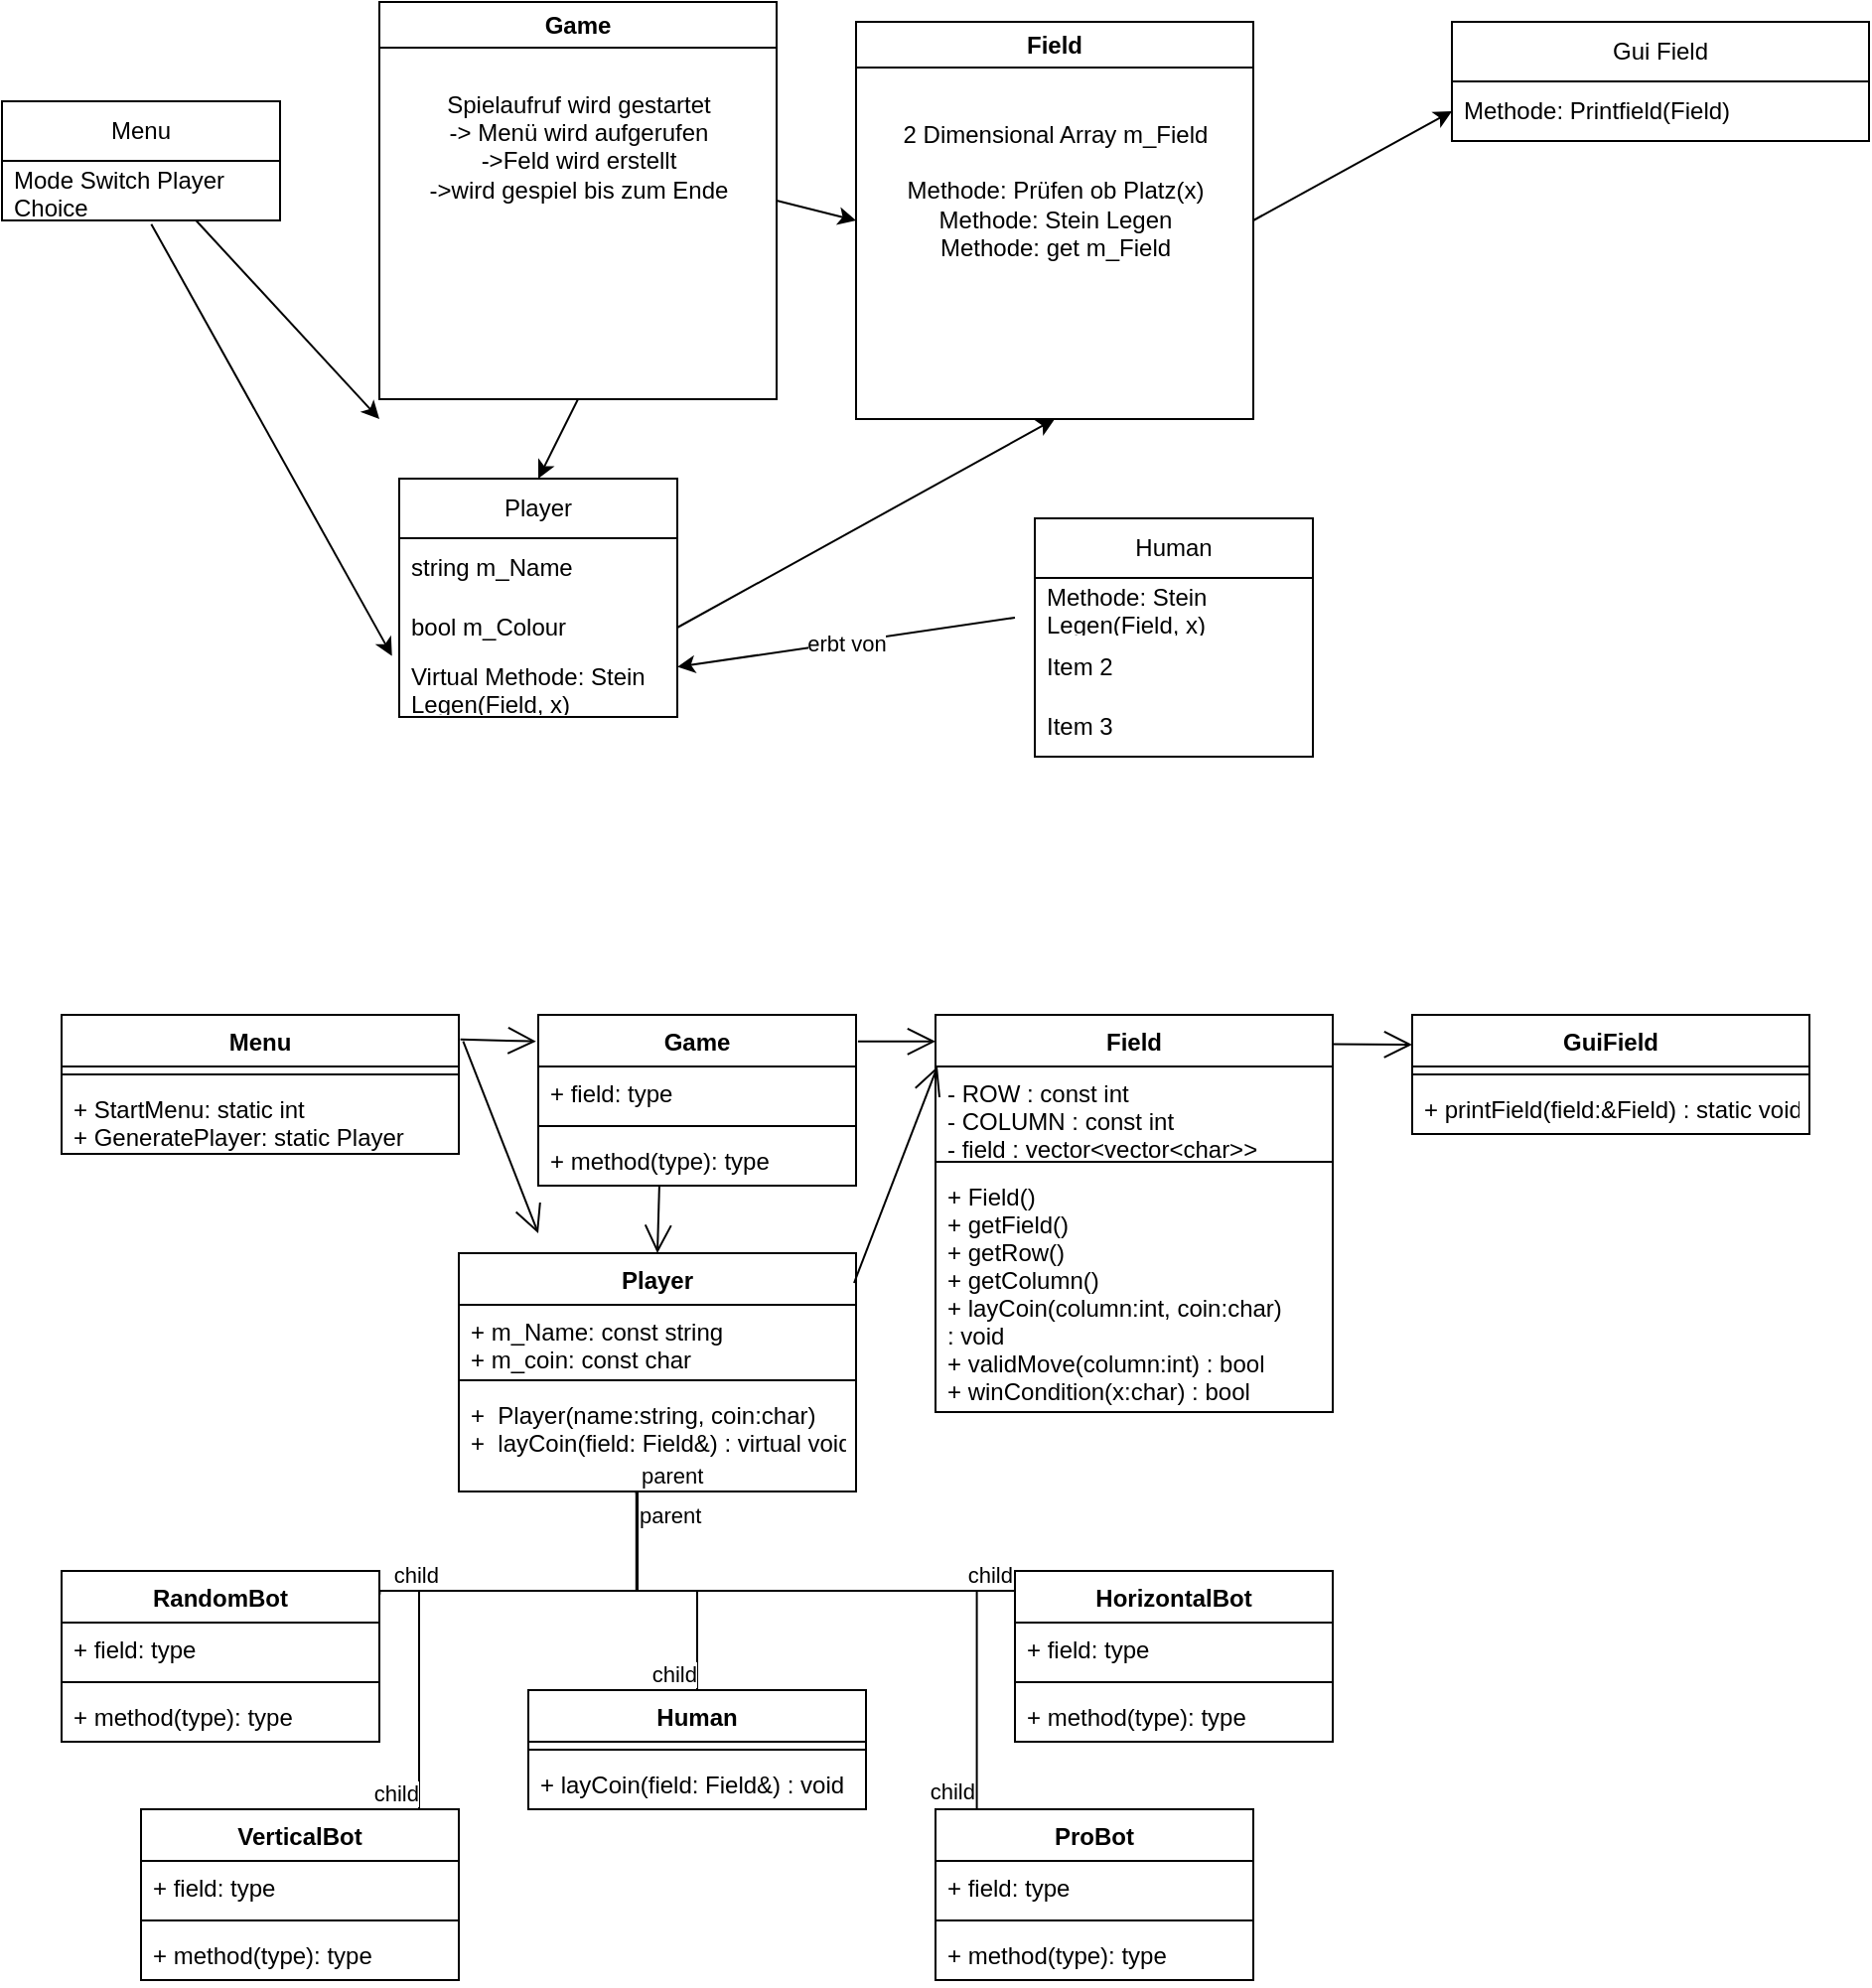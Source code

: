 <mxfile version="20.5.3" type="embed"><diagram id="HQY6SmP0SjB_70GgLxDh" name="Page-1"><mxGraphModel dx="1226" dy="1114" grid="1" gridSize="10" guides="1" tooltips="1" connect="1" arrows="1" fold="1" page="1" pageScale="1" pageWidth="3300" pageHeight="4681" math="0" shadow="0"><root><mxCell id="0"/><mxCell id="1" parent="0"/><mxCell id="33" style="edgeStyle=none;html=1;exitX=1;exitY=0.5;exitDx=0;exitDy=0;entryX=0;entryY=0.5;entryDx=0;entryDy=0;" parent="1" source="2" target="3" edge="1"><mxGeometry relative="1" as="geometry"/></mxCell><mxCell id="35" style="edgeStyle=none;html=1;exitX=0.5;exitY=1;exitDx=0;exitDy=0;entryX=0.5;entryY=0;entryDx=0;entryDy=0;" parent="1" source="2" target="6" edge="1"><mxGeometry relative="1" as="geometry"/></mxCell><mxCell id="2" value="Game" style="swimlane;whiteSpace=wrap;html=1;" parent="1" vertex="1"><mxGeometry x="200" y="50" width="200" height="200" as="geometry"/></mxCell><mxCell id="5" value="Spielaufruf wird gestartet&lt;br&gt;-&amp;gt; Menü wird aufgerufen&lt;br&gt;-&amp;gt;Feld wird erstellt&lt;br&gt;-&amp;gt;wird gespiel bis zum Ende&lt;br&gt;&lt;br&gt;" style="text;html=1;align=center;verticalAlign=middle;resizable=0;points=[];autosize=1;strokeColor=none;fillColor=none;" parent="2" vertex="1"><mxGeometry x="15" y="35" width="170" height="90" as="geometry"/></mxCell><mxCell id="34" style="edgeStyle=none;html=1;exitX=1;exitY=0.5;exitDx=0;exitDy=0;entryX=0;entryY=0.5;entryDx=0;entryDy=0;" parent="1" source="3" edge="1" target="19"><mxGeometry relative="1" as="geometry"><mxPoint x="780" y="270" as="targetPoint"/></mxGeometry></mxCell><mxCell id="3" value="Field" style="swimlane;whiteSpace=wrap;html=1;" parent="1" vertex="1"><mxGeometry x="440" y="60" width="200" height="200" as="geometry"/></mxCell><mxCell id="17" value="2 Dimensional Array m_Field&lt;br&gt;&lt;br&gt;Methode: Prüfen ob Platz(x)&lt;br&gt;Methode: Stein Legen&lt;br&gt;Methode: get m_Field" style="text;html=1;align=center;verticalAlign=middle;resizable=0;points=[];autosize=1;strokeColor=none;fillColor=none;" parent="3" vertex="1"><mxGeometry x="10" y="40" width="180" height="90" as="geometry"/></mxCell><mxCell id="6" value="Player" style="swimlane;fontStyle=0;childLayout=stackLayout;horizontal=1;startSize=30;horizontalStack=0;resizeParent=1;resizeParentMax=0;resizeLast=0;collapsible=1;marginBottom=0;whiteSpace=wrap;html=1;" parent="1" vertex="1"><mxGeometry x="210" y="290" width="140" height="120" as="geometry"/></mxCell><mxCell id="7" value="string m_Name" style="text;strokeColor=none;fillColor=none;align=left;verticalAlign=middle;spacingLeft=4;spacingRight=4;overflow=hidden;points=[[0,0.5],[1,0.5]];portConstraint=eastwest;rotatable=0;whiteSpace=wrap;html=1;" parent="6" vertex="1"><mxGeometry y="30" width="140" height="30" as="geometry"/></mxCell><mxCell id="30" value="bool m_Colour" style="text;strokeColor=none;fillColor=none;align=left;verticalAlign=middle;spacingLeft=4;spacingRight=4;overflow=hidden;points=[[0,0.5],[1,0.5]];portConstraint=eastwest;rotatable=0;whiteSpace=wrap;html=1;" parent="6" vertex="1"><mxGeometry y="60" width="140" height="30" as="geometry"/></mxCell><mxCell id="28" value="&lt;span style=&quot;text-align: center;&quot;&gt;Virtual Methode: Stein Legen(Field, x)&lt;/span&gt;" style="text;strokeColor=none;fillColor=none;align=left;verticalAlign=middle;spacingLeft=4;spacingRight=4;overflow=hidden;points=[[0,0.5],[1,0.5]];portConstraint=eastwest;rotatable=0;whiteSpace=wrap;html=1;" parent="6" vertex="1"><mxGeometry y="90" width="140" height="30" as="geometry"/></mxCell><mxCell id="11" value="Human" style="swimlane;fontStyle=0;childLayout=stackLayout;horizontal=1;startSize=30;horizontalStack=0;resizeParent=1;resizeParentMax=0;resizeLast=0;collapsible=1;marginBottom=0;whiteSpace=wrap;html=1;" parent="1" vertex="1"><mxGeometry x="530" y="310" width="140" height="120" as="geometry"/></mxCell><mxCell id="12" value="Methode: Stein Legen(Field, x)" style="text;strokeColor=none;fillColor=none;align=left;verticalAlign=middle;spacingLeft=4;spacingRight=4;overflow=hidden;points=[[0,0.5],[1,0.5]];portConstraint=eastwest;rotatable=0;whiteSpace=wrap;html=1;" parent="11" vertex="1"><mxGeometry y="30" width="140" height="30" as="geometry"/></mxCell><mxCell id="13" value="Item 2" style="text;strokeColor=none;fillColor=none;align=left;verticalAlign=middle;spacingLeft=4;spacingRight=4;overflow=hidden;points=[[0,0.5],[1,0.5]];portConstraint=eastwest;rotatable=0;whiteSpace=wrap;html=1;" parent="11" vertex="1"><mxGeometry y="60" width="140" height="30" as="geometry"/></mxCell><mxCell id="14" value="Item 3" style="text;strokeColor=none;fillColor=none;align=left;verticalAlign=middle;spacingLeft=4;spacingRight=4;overflow=hidden;points=[[0,0.5],[1,0.5]];portConstraint=eastwest;rotatable=0;whiteSpace=wrap;html=1;" parent="11" vertex="1"><mxGeometry y="90" width="140" height="30" as="geometry"/></mxCell><mxCell id="18" value="Gui Field" style="swimlane;fontStyle=0;childLayout=stackLayout;horizontal=1;startSize=30;horizontalStack=0;resizeParent=1;resizeParentMax=0;resizeLast=0;collapsible=1;marginBottom=0;whiteSpace=wrap;html=1;" parent="1" vertex="1"><mxGeometry x="740" y="60" width="210" height="60" as="geometry"/></mxCell><mxCell id="19" value="Methode: Printfield(Field)" style="text;strokeColor=none;fillColor=none;align=left;verticalAlign=middle;spacingLeft=4;spacingRight=4;overflow=hidden;points=[[0,0.5],[1,0.5]];portConstraint=eastwest;rotatable=0;whiteSpace=wrap;html=1;" parent="18" vertex="1"><mxGeometry y="30" width="210" height="30" as="geometry"/></mxCell><mxCell id="27" style="edgeStyle=none;html=1;" parent="1" source="23" edge="1"><mxGeometry relative="1" as="geometry"><mxPoint x="200" y="260" as="targetPoint"/></mxGeometry></mxCell><mxCell id="32" style="edgeStyle=none;html=1;exitX=0.537;exitY=1.061;exitDx=0;exitDy=0;entryX=-0.026;entryY=-0.025;entryDx=0;entryDy=0;entryPerimeter=0;exitPerimeter=0;" parent="1" source="24" target="28" edge="1"><mxGeometry relative="1" as="geometry"/></mxCell><mxCell id="23" value="Menu" style="swimlane;fontStyle=0;childLayout=stackLayout;horizontal=1;startSize=30;horizontalStack=0;resizeParent=1;resizeParentMax=0;resizeLast=0;collapsible=1;marginBottom=0;whiteSpace=wrap;html=1;" parent="1" vertex="1"><mxGeometry x="10" y="100" width="140" height="60" as="geometry"/></mxCell><mxCell id="24" value="Mode Switch Player Choice" style="text;strokeColor=none;fillColor=none;align=left;verticalAlign=middle;spacingLeft=4;spacingRight=4;overflow=hidden;points=[[0,0.5],[1,0.5]];portConstraint=eastwest;rotatable=0;whiteSpace=wrap;html=1;" parent="23" vertex="1"><mxGeometry y="30" width="140" height="30" as="geometry"/></mxCell><mxCell id="15" value="" style="endArrow=classic;html=1;" parent="1" target="28" edge="1"><mxGeometry relative="1" as="geometry"><mxPoint x="520" y="360" as="sourcePoint"/><mxPoint x="284.545" y="528" as="targetPoint"/></mxGeometry></mxCell><mxCell id="16" value="erbt von" style="edgeLabel;resizable=0;html=1;align=center;verticalAlign=middle;" parent="15" connectable="0" vertex="1"><mxGeometry relative="1" as="geometry"/></mxCell><mxCell id="37" style="edgeStyle=none;html=1;exitX=1;exitY=0.5;exitDx=0;exitDy=0;entryX=0.5;entryY=1;entryDx=0;entryDy=0;" parent="1" source="30" target="3" edge="1"><mxGeometry relative="1" as="geometry"><mxPoint x="520" y="400" as="targetPoint"/></mxGeometry></mxCell><mxCell id="38" value="Game" style="swimlane;fontStyle=1;align=center;verticalAlign=top;childLayout=stackLayout;horizontal=1;startSize=26;horizontalStack=0;resizeParent=1;resizeParentMax=0;resizeLast=0;collapsible=1;marginBottom=0;" parent="1" vertex="1"><mxGeometry x="280" y="560" width="160" height="86" as="geometry"/></mxCell><mxCell id="39" value="+ field: type" style="text;strokeColor=none;fillColor=none;align=left;verticalAlign=top;spacingLeft=4;spacingRight=4;overflow=hidden;rotatable=0;points=[[0,0.5],[1,0.5]];portConstraint=eastwest;" parent="38" vertex="1"><mxGeometry y="26" width="160" height="26" as="geometry"/></mxCell><mxCell id="40" value="" style="line;strokeWidth=1;fillColor=none;align=left;verticalAlign=middle;spacingTop=-1;spacingLeft=3;spacingRight=3;rotatable=0;labelPosition=right;points=[];portConstraint=eastwest;strokeColor=inherit;" parent="38" vertex="1"><mxGeometry y="52" width="160" height="8" as="geometry"/></mxCell><mxCell id="41" value="+ method(type): type" style="text;strokeColor=none;fillColor=none;align=left;verticalAlign=top;spacingLeft=4;spacingRight=4;overflow=hidden;rotatable=0;points=[[0,0.5],[1,0.5]];portConstraint=eastwest;" parent="38" vertex="1"><mxGeometry y="60" width="160" height="26" as="geometry"/></mxCell><mxCell id="42" value="Menu" style="swimlane;fontStyle=1;align=center;verticalAlign=top;childLayout=stackLayout;horizontal=1;startSize=26;horizontalStack=0;resizeParent=1;resizeParentMax=0;resizeLast=0;collapsible=1;marginBottom=0;" parent="1" vertex="1"><mxGeometry x="40" y="560" width="200" height="70" as="geometry"/></mxCell><mxCell id="44" value="" style="line;strokeWidth=1;fillColor=none;align=left;verticalAlign=middle;spacingTop=-1;spacingLeft=3;spacingRight=3;rotatable=0;labelPosition=right;points=[];portConstraint=eastwest;strokeColor=inherit;" parent="42" vertex="1"><mxGeometry y="26" width="200" height="8" as="geometry"/></mxCell><mxCell id="45" value="+ StartMenu: static int &#10;+ GeneratePlayer: static Player" style="text;strokeColor=none;fillColor=none;align=left;verticalAlign=top;spacingLeft=4;spacingRight=4;overflow=hidden;rotatable=0;points=[[0,0.5],[1,0.5]];portConstraint=eastwest;" parent="42" vertex="1"><mxGeometry y="34" width="200" height="36" as="geometry"/></mxCell><mxCell id="46" value="Field" style="swimlane;fontStyle=1;align=center;verticalAlign=top;childLayout=stackLayout;horizontal=1;startSize=26;horizontalStack=0;resizeParent=1;resizeParentMax=0;resizeLast=0;collapsible=1;marginBottom=0;" vertex="1" parent="1"><mxGeometry x="480" y="560" width="200" height="200" as="geometry"><mxRectangle x="490" y="520" width="70" height="30" as="alternateBounds"/></mxGeometry></mxCell><mxCell id="47" value="- ROW : const int&#10;- COLUMN : const int &#10;- field : vector&lt;vector&lt;char&gt;&gt;" style="text;strokeColor=none;fillColor=none;align=left;verticalAlign=top;spacingLeft=4;spacingRight=4;overflow=hidden;rotatable=0;points=[[0,0.5],[1,0.5]];portConstraint=eastwest;" vertex="1" parent="46"><mxGeometry y="26" width="200" height="44" as="geometry"/></mxCell><mxCell id="48" value="" style="line;strokeWidth=1;fillColor=none;align=left;verticalAlign=middle;spacingTop=-1;spacingLeft=3;spacingRight=3;rotatable=0;labelPosition=right;points=[];portConstraint=eastwest;strokeColor=inherit;" vertex="1" parent="46"><mxGeometry y="70" width="200" height="8" as="geometry"/></mxCell><mxCell id="49" value="+ Field()&#10;+ getField()&#10;+ getRow()&#10;+ getColumn()&#10;+ layCoin(column:int, coin:char) &#10;: void&#10;+ validMove(column:int) : bool&#10;+ winCondition(x:char) : bool" style="text;strokeColor=none;fillColor=none;align=left;verticalAlign=top;spacingLeft=4;spacingRight=4;overflow=hidden;rotatable=0;points=[[0,0.5],[1,0.5]];portConstraint=eastwest;" vertex="1" parent="46"><mxGeometry y="78" width="200" height="122" as="geometry"/></mxCell><mxCell id="50" value="GuiField" style="swimlane;fontStyle=1;align=center;verticalAlign=top;childLayout=stackLayout;horizontal=1;startSize=26;horizontalStack=0;resizeParent=1;resizeParentMax=0;resizeLast=0;collapsible=1;marginBottom=0;" vertex="1" parent="1"><mxGeometry x="720" y="560" width="200" height="60" as="geometry"/></mxCell><mxCell id="52" value="" style="line;strokeWidth=1;fillColor=none;align=left;verticalAlign=middle;spacingTop=-1;spacingLeft=3;spacingRight=3;rotatable=0;labelPosition=right;points=[];portConstraint=eastwest;strokeColor=inherit;" vertex="1" parent="50"><mxGeometry y="26" width="200" height="8" as="geometry"/></mxCell><mxCell id="53" value="+ printField(field:&amp;Field) : static void" style="text;strokeColor=none;fillColor=none;align=left;verticalAlign=top;spacingLeft=4;spacingRight=4;overflow=hidden;rotatable=0;points=[[0,0.5],[1,0.5]];portConstraint=eastwest;" vertex="1" parent="50"><mxGeometry y="34" width="200" height="26" as="geometry"/></mxCell><mxCell id="54" value="HorizontalBot" style="swimlane;fontStyle=1;align=center;verticalAlign=top;childLayout=stackLayout;horizontal=1;startSize=26;horizontalStack=0;resizeParent=1;resizeParentMax=0;resizeLast=0;collapsible=1;marginBottom=0;" vertex="1" parent="1"><mxGeometry x="520" y="840" width="160" height="86" as="geometry"/></mxCell><mxCell id="55" value="+ field: type" style="text;strokeColor=none;fillColor=none;align=left;verticalAlign=top;spacingLeft=4;spacingRight=4;overflow=hidden;rotatable=0;points=[[0,0.5],[1,0.5]];portConstraint=eastwest;" vertex="1" parent="54"><mxGeometry y="26" width="160" height="26" as="geometry"/></mxCell><mxCell id="56" value="" style="line;strokeWidth=1;fillColor=none;align=left;verticalAlign=middle;spacingTop=-1;spacingLeft=3;spacingRight=3;rotatable=0;labelPosition=right;points=[];portConstraint=eastwest;strokeColor=inherit;" vertex="1" parent="54"><mxGeometry y="52" width="160" height="8" as="geometry"/></mxCell><mxCell id="57" value="+ method(type): type" style="text;strokeColor=none;fillColor=none;align=left;verticalAlign=top;spacingLeft=4;spacingRight=4;overflow=hidden;rotatable=0;points=[[0,0.5],[1,0.5]];portConstraint=eastwest;" vertex="1" parent="54"><mxGeometry y="60" width="160" height="26" as="geometry"/></mxCell><mxCell id="60" value="ProBot" style="swimlane;fontStyle=1;align=center;verticalAlign=top;childLayout=stackLayout;horizontal=1;startSize=26;horizontalStack=0;resizeParent=1;resizeParentMax=0;resizeLast=0;collapsible=1;marginBottom=0;" vertex="1" parent="1"><mxGeometry x="480" y="960" width="160" height="86" as="geometry"/></mxCell><mxCell id="61" value="+ field: type" style="text;strokeColor=none;fillColor=none;align=left;verticalAlign=top;spacingLeft=4;spacingRight=4;overflow=hidden;rotatable=0;points=[[0,0.5],[1,0.5]];portConstraint=eastwest;" vertex="1" parent="60"><mxGeometry y="26" width="160" height="26" as="geometry"/></mxCell><mxCell id="62" value="" style="line;strokeWidth=1;fillColor=none;align=left;verticalAlign=middle;spacingTop=-1;spacingLeft=3;spacingRight=3;rotatable=0;labelPosition=right;points=[];portConstraint=eastwest;strokeColor=inherit;" vertex="1" parent="60"><mxGeometry y="52" width="160" height="8" as="geometry"/></mxCell><mxCell id="63" value="+ method(type): type" style="text;strokeColor=none;fillColor=none;align=left;verticalAlign=top;spacingLeft=4;spacingRight=4;overflow=hidden;rotatable=0;points=[[0,0.5],[1,0.5]];portConstraint=eastwest;" vertex="1" parent="60"><mxGeometry y="60" width="160" height="26" as="geometry"/></mxCell><mxCell id="64" value="RandomBot" style="swimlane;fontStyle=1;align=center;verticalAlign=top;childLayout=stackLayout;horizontal=1;startSize=26;horizontalStack=0;resizeParent=1;resizeParentMax=0;resizeLast=0;collapsible=1;marginBottom=0;" vertex="1" parent="1"><mxGeometry x="40" y="840" width="160" height="86" as="geometry"/></mxCell><mxCell id="65" value="+ field: type" style="text;strokeColor=none;fillColor=none;align=left;verticalAlign=top;spacingLeft=4;spacingRight=4;overflow=hidden;rotatable=0;points=[[0,0.5],[1,0.5]];portConstraint=eastwest;" vertex="1" parent="64"><mxGeometry y="26" width="160" height="26" as="geometry"/></mxCell><mxCell id="66" value="" style="line;strokeWidth=1;fillColor=none;align=left;verticalAlign=middle;spacingTop=-1;spacingLeft=3;spacingRight=3;rotatable=0;labelPosition=right;points=[];portConstraint=eastwest;strokeColor=inherit;" vertex="1" parent="64"><mxGeometry y="52" width="160" height="8" as="geometry"/></mxCell><mxCell id="67" value="+ method(type): type" style="text;strokeColor=none;fillColor=none;align=left;verticalAlign=top;spacingLeft=4;spacingRight=4;overflow=hidden;rotatable=0;points=[[0,0.5],[1,0.5]];portConstraint=eastwest;" vertex="1" parent="64"><mxGeometry y="60" width="160" height="26" as="geometry"/></mxCell><mxCell id="68" value="VerticalBot" style="swimlane;fontStyle=1;align=center;verticalAlign=top;childLayout=stackLayout;horizontal=1;startSize=26;horizontalStack=0;resizeParent=1;resizeParentMax=0;resizeLast=0;collapsible=1;marginBottom=0;" vertex="1" parent="1"><mxGeometry x="80" y="960" width="160" height="86" as="geometry"/></mxCell><mxCell id="69" value="+ field: type" style="text;strokeColor=none;fillColor=none;align=left;verticalAlign=top;spacingLeft=4;spacingRight=4;overflow=hidden;rotatable=0;points=[[0,0.5],[1,0.5]];portConstraint=eastwest;" vertex="1" parent="68"><mxGeometry y="26" width="160" height="26" as="geometry"/></mxCell><mxCell id="70" value="" style="line;strokeWidth=1;fillColor=none;align=left;verticalAlign=middle;spacingTop=-1;spacingLeft=3;spacingRight=3;rotatable=0;labelPosition=right;points=[];portConstraint=eastwest;strokeColor=inherit;" vertex="1" parent="68"><mxGeometry y="52" width="160" height="8" as="geometry"/></mxCell><mxCell id="71" value="+ method(type): type" style="text;strokeColor=none;fillColor=none;align=left;verticalAlign=top;spacingLeft=4;spacingRight=4;overflow=hidden;rotatable=0;points=[[0,0.5],[1,0.5]];portConstraint=eastwest;" vertex="1" parent="68"><mxGeometry y="60" width="160" height="26" as="geometry"/></mxCell><mxCell id="72" value="Human" style="swimlane;fontStyle=1;align=center;verticalAlign=top;childLayout=stackLayout;horizontal=1;startSize=26;horizontalStack=0;resizeParent=1;resizeParentMax=0;resizeLast=0;collapsible=1;marginBottom=0;" vertex="1" parent="1"><mxGeometry x="275" y="900" width="170" height="60" as="geometry"><mxRectangle x="670" y="620" width="80" height="30" as="alternateBounds"/></mxGeometry></mxCell><mxCell id="74" value="" style="line;strokeWidth=1;fillColor=none;align=left;verticalAlign=middle;spacingTop=-1;spacingLeft=3;spacingRight=3;rotatable=0;labelPosition=right;points=[];portConstraint=eastwest;strokeColor=inherit;" vertex="1" parent="72"><mxGeometry y="26" width="170" height="8" as="geometry"/></mxCell><mxCell id="75" value="+ layCoin(field: Field&amp;) : void" style="text;strokeColor=none;fillColor=none;align=left;verticalAlign=top;spacingLeft=4;spacingRight=4;overflow=hidden;rotatable=0;points=[[0,0.5],[1,0.5]];portConstraint=eastwest;" vertex="1" parent="72"><mxGeometry y="34" width="170" height="26" as="geometry"/></mxCell><mxCell id="76" value="Player" style="swimlane;fontStyle=1;align=center;verticalAlign=top;childLayout=stackLayout;horizontal=1;startSize=26;horizontalStack=0;resizeParent=1;resizeParentMax=0;resizeLast=0;collapsible=1;marginBottom=0;" vertex="1" parent="1"><mxGeometry x="240" y="680" width="200" height="120" as="geometry"/></mxCell><mxCell id="77" value="+ m_Name: const string &#10;+ m_coin: const char" style="text;strokeColor=none;fillColor=none;align=left;verticalAlign=top;spacingLeft=4;spacingRight=4;overflow=hidden;rotatable=0;points=[[0,0.5],[1,0.5]];portConstraint=eastwest;" vertex="1" parent="76"><mxGeometry y="26" width="200" height="34" as="geometry"/></mxCell><mxCell id="78" value="" style="line;strokeWidth=1;fillColor=none;align=left;verticalAlign=middle;spacingTop=-1;spacingLeft=3;spacingRight=3;rotatable=0;labelPosition=right;points=[];portConstraint=eastwest;strokeColor=inherit;" vertex="1" parent="76"><mxGeometry y="60" width="200" height="8" as="geometry"/></mxCell><mxCell id="79" value="+  Player(name:string, coin:char)&#10;+  layCoin(field: Field&amp;) : virtual void" style="text;strokeColor=none;fillColor=none;align=left;verticalAlign=top;spacingLeft=4;spacingRight=4;overflow=hidden;rotatable=0;points=[[0,0.5],[1,0.5]];portConstraint=eastwest;" vertex="1" parent="76"><mxGeometry y="68" width="200" height="52" as="geometry"/></mxCell><mxCell id="96" value="" style="endArrow=none;html=1;edgeStyle=orthogonalEdgeStyle;rounded=0;shadow=0;exitX=0.447;exitY=1.027;exitDx=0;exitDy=0;exitPerimeter=0;" edge="1" parent="1" source="79"><mxGeometry relative="1" as="geometry"><mxPoint x="320" y="850" as="sourcePoint"/><mxPoint x="520" y="850" as="targetPoint"/><Array as="points"><mxPoint x="329" y="850"/></Array></mxGeometry></mxCell><mxCell id="97" value="parent" style="edgeLabel;resizable=0;html=1;align=left;verticalAlign=bottom;" connectable="0" vertex="1" parent="96"><mxGeometry x="-1" relative="1" as="geometry"><mxPoint y="19" as="offset"/></mxGeometry></mxCell><mxCell id="98" value="child" style="edgeLabel;resizable=0;html=1;align=right;verticalAlign=bottom;" connectable="0" vertex="1" parent="96"><mxGeometry x="1" relative="1" as="geometry"/></mxCell><mxCell id="99" value="" style="endArrow=none;html=1;edgeStyle=orthogonalEdgeStyle;rounded=0;shadow=0;exitX=0.444;exitY=1.018;exitDx=0;exitDy=0;exitPerimeter=0;" edge="1" parent="1" source="79" target="72"><mxGeometry relative="1" as="geometry"><mxPoint x="450" y="690" as="sourcePoint"/><mxPoint x="610" y="690" as="targetPoint"/><Array as="points"><mxPoint x="330" y="801"/><mxPoint x="330" y="850"/><mxPoint x="360" y="850"/></Array></mxGeometry></mxCell><mxCell id="101" value="child" style="edgeLabel;resizable=0;html=1;align=right;verticalAlign=bottom;" connectable="0" vertex="1" parent="99"><mxGeometry x="1" relative="1" as="geometry"/></mxCell><mxCell id="102" value="" style="endArrow=none;html=1;edgeStyle=orthogonalEdgeStyle;rounded=0;shadow=0;entryX=0.13;entryY=-0.006;entryDx=0;entryDy=0;entryPerimeter=0;" edge="1" parent="1" target="60"><mxGeometry relative="1" as="geometry"><mxPoint x="330" y="800" as="sourcePoint"/><mxPoint x="620" y="925.52" as="targetPoint"/><Array as="points"><mxPoint x="330" y="850"/><mxPoint x="501" y="850"/></Array></mxGeometry></mxCell><mxCell id="104" value="child" style="edgeLabel;resizable=0;html=1;align=right;verticalAlign=bottom;" connectable="0" vertex="1" parent="102"><mxGeometry x="1" relative="1" as="geometry"/></mxCell><mxCell id="105" value="" style="endArrow=none;html=1;edgeStyle=orthogonalEdgeStyle;rounded=0;shadow=0;exitX=0.449;exitY=1.003;exitDx=0;exitDy=0;exitPerimeter=0;entryX=1.001;entryY=0.138;entryDx=0;entryDy=0;entryPerimeter=0;" edge="1" parent="1" source="79" target="64"><mxGeometry relative="1" as="geometry"><mxPoint x="240" y="870" as="sourcePoint"/><mxPoint x="400" y="870" as="targetPoint"/><Array as="points"><mxPoint x="330" y="850"/><mxPoint x="200" y="850"/></Array></mxGeometry></mxCell><mxCell id="107" value="child" style="edgeLabel;resizable=0;html=1;align=right;verticalAlign=bottom;" connectable="0" vertex="1" parent="105"><mxGeometry x="1" relative="1" as="geometry"><mxPoint x="30" y="-2" as="offset"/></mxGeometry></mxCell><mxCell id="108" value="" style="endArrow=none;html=1;edgeStyle=orthogonalEdgeStyle;rounded=0;shadow=0;entryX=0.875;entryY=0;entryDx=0;entryDy=0;entryPerimeter=0;" edge="1" parent="1" target="68"><mxGeometry relative="1" as="geometry"><mxPoint x="330" y="800" as="sourcePoint"/><mxPoint x="400" y="870" as="targetPoint"/><Array as="points"><mxPoint x="330" y="850"/><mxPoint x="220" y="850"/></Array></mxGeometry></mxCell><mxCell id="109" value="parent" style="edgeLabel;resizable=0;html=1;align=left;verticalAlign=bottom;" connectable="0" vertex="1" parent="108"><mxGeometry x="-1" relative="1" as="geometry"/></mxCell><mxCell id="110" value="child" style="edgeLabel;resizable=0;html=1;align=right;verticalAlign=bottom;" connectable="0" vertex="1" parent="108"><mxGeometry x="1" relative="1" as="geometry"/></mxCell><mxCell id="111" value="" style="endArrow=open;endFill=1;endSize=12;html=1;rounded=0;shadow=0;exitX=0.998;exitY=0.074;exitDx=0;exitDy=0;exitPerimeter=0;entryX=0;entryY=0.25;entryDx=0;entryDy=0;" edge="1" parent="1" source="46" target="50"><mxGeometry width="160" relative="1" as="geometry"><mxPoint x="600" y="640" as="sourcePoint"/><mxPoint x="760" y="640" as="targetPoint"/></mxGeometry></mxCell><mxCell id="112" value="" style="endArrow=open;endFill=1;endSize=12;html=1;rounded=0;shadow=0;exitX=1.004;exitY=0.177;exitDx=0;exitDy=0;exitPerimeter=0;entryX=-0.007;entryY=0.155;entryDx=0;entryDy=0;entryPerimeter=0;" edge="1" parent="1" source="42" target="38"><mxGeometry width="160" relative="1" as="geometry"><mxPoint x="300" y="320" as="sourcePoint"/><mxPoint x="280" y="580" as="targetPoint"/></mxGeometry></mxCell><mxCell id="113" value="" style="endArrow=open;endFill=1;endSize=12;html=1;rounded=0;shadow=0;exitX=1.011;exitY=0.19;exitDx=0;exitDy=0;exitPerimeter=0;" edge="1" parent="1" source="42"><mxGeometry width="160" relative="1" as="geometry"><mxPoint x="300" y="730" as="sourcePoint"/><mxPoint x="280" y="670" as="targetPoint"/></mxGeometry></mxCell><mxCell id="114" value="" style="endArrow=open;endFill=1;endSize=12;html=1;rounded=0;shadow=0;exitX=0.381;exitY=0.992;exitDx=0;exitDy=0;exitPerimeter=0;entryX=0.5;entryY=0;entryDx=0;entryDy=0;" edge="1" parent="1" source="41" target="76"><mxGeometry width="160" relative="1" as="geometry"><mxPoint x="290" y="730" as="sourcePoint"/><mxPoint x="450" y="730" as="targetPoint"/></mxGeometry></mxCell><mxCell id="115" value="" style="endArrow=open;endFill=1;endSize=12;html=1;rounded=0;shadow=0;exitX=1.006;exitY=0.156;exitDx=0;exitDy=0;exitPerimeter=0;entryX=0;entryY=0.067;entryDx=0;entryDy=0;entryPerimeter=0;" edge="1" parent="1" source="38" target="46"><mxGeometry width="160" relative="1" as="geometry"><mxPoint x="290" y="730" as="sourcePoint"/><mxPoint x="450" y="730" as="targetPoint"/></mxGeometry></mxCell><mxCell id="116" value="" style="endArrow=open;endFill=1;endSize=12;html=1;rounded=0;shadow=0;exitX=0.995;exitY=0.125;exitDx=0;exitDy=0;exitPerimeter=0;entryX=0.005;entryY=0;entryDx=0;entryDy=0;entryPerimeter=0;" edge="1" parent="1" source="76" target="47"><mxGeometry width="160" relative="1" as="geometry"><mxPoint x="290" y="730" as="sourcePoint"/><mxPoint x="470" y="590" as="targetPoint"/></mxGeometry></mxCell></root></mxGraphModel></diagram></mxfile>